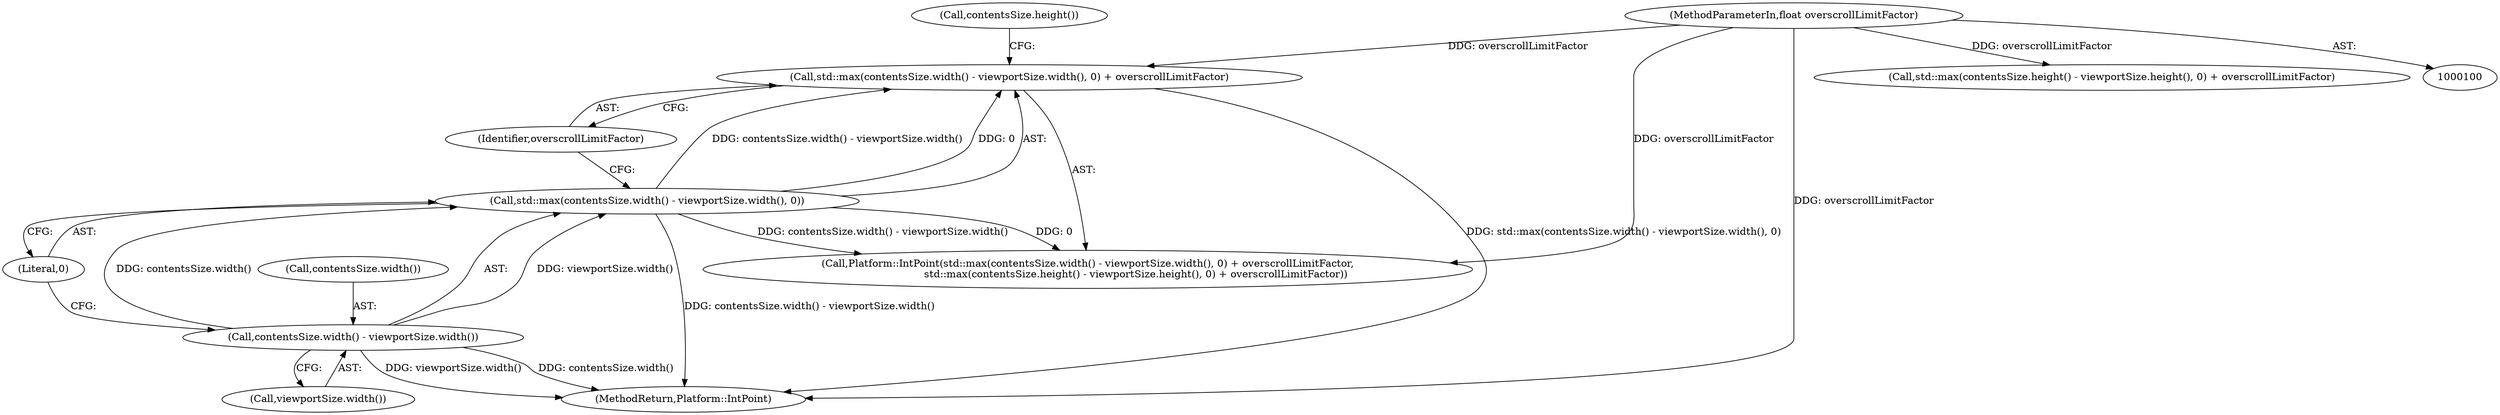 digraph "1_Chrome_3057be01bcbbd1d0938afb489e18f2ca6d9b8229_0@del" {
"1000110" [label="(Call,std::max(contentsSize.width() - viewportSize.width(), 0) + overscrollLimitFactor)"];
"1000111" [label="(Call,std::max(contentsSize.width() - viewportSize.width(), 0))"];
"1000112" [label="(Call,contentsSize.width() - viewportSize.width())"];
"1000103" [label="(MethodParameterIn,float overscrollLimitFactor)"];
"1000120" [label="(Call,contentsSize.height())"];
"1000115" [label="(Literal,0)"];
"1000111" [label="(Call,std::max(contentsSize.width() - viewportSize.width(), 0))"];
"1000117" [label="(Call,std::max(contentsSize.height() - viewportSize.height(), 0) + overscrollLimitFactor)"];
"1000114" [label="(Call,viewportSize.width())"];
"1000103" [label="(MethodParameterIn,float overscrollLimitFactor)"];
"1000113" [label="(Call,contentsSize.width())"];
"1000109" [label="(Call,Platform::IntPoint(std::max(contentsSize.width() - viewportSize.width(), 0) + overscrollLimitFactor,\n                              std::max(contentsSize.height() - viewportSize.height(), 0) + overscrollLimitFactor))"];
"1000110" [label="(Call,std::max(contentsSize.width() - viewportSize.width(), 0) + overscrollLimitFactor)"];
"1000112" [label="(Call,contentsSize.width() - viewportSize.width())"];
"1000116" [label="(Identifier,overscrollLimitFactor)"];
"1000124" [label="(MethodReturn,Platform::IntPoint)"];
"1000110" -> "1000109"  [label="AST: "];
"1000110" -> "1000116"  [label="CFG: "];
"1000111" -> "1000110"  [label="AST: "];
"1000116" -> "1000110"  [label="AST: "];
"1000120" -> "1000110"  [label="CFG: "];
"1000110" -> "1000124"  [label="DDG: std::max(contentsSize.width() - viewportSize.width(), 0)"];
"1000111" -> "1000110"  [label="DDG: contentsSize.width() - viewportSize.width()"];
"1000111" -> "1000110"  [label="DDG: 0"];
"1000103" -> "1000110"  [label="DDG: overscrollLimitFactor"];
"1000111" -> "1000115"  [label="CFG: "];
"1000112" -> "1000111"  [label="AST: "];
"1000115" -> "1000111"  [label="AST: "];
"1000116" -> "1000111"  [label="CFG: "];
"1000111" -> "1000124"  [label="DDG: contentsSize.width() - viewportSize.width()"];
"1000111" -> "1000109"  [label="DDG: contentsSize.width() - viewportSize.width()"];
"1000111" -> "1000109"  [label="DDG: 0"];
"1000112" -> "1000111"  [label="DDG: contentsSize.width()"];
"1000112" -> "1000111"  [label="DDG: viewportSize.width()"];
"1000112" -> "1000114"  [label="CFG: "];
"1000113" -> "1000112"  [label="AST: "];
"1000114" -> "1000112"  [label="AST: "];
"1000115" -> "1000112"  [label="CFG: "];
"1000112" -> "1000124"  [label="DDG: viewportSize.width()"];
"1000112" -> "1000124"  [label="DDG: contentsSize.width()"];
"1000103" -> "1000100"  [label="AST: "];
"1000103" -> "1000124"  [label="DDG: overscrollLimitFactor"];
"1000103" -> "1000109"  [label="DDG: overscrollLimitFactor"];
"1000103" -> "1000117"  [label="DDG: overscrollLimitFactor"];
}
